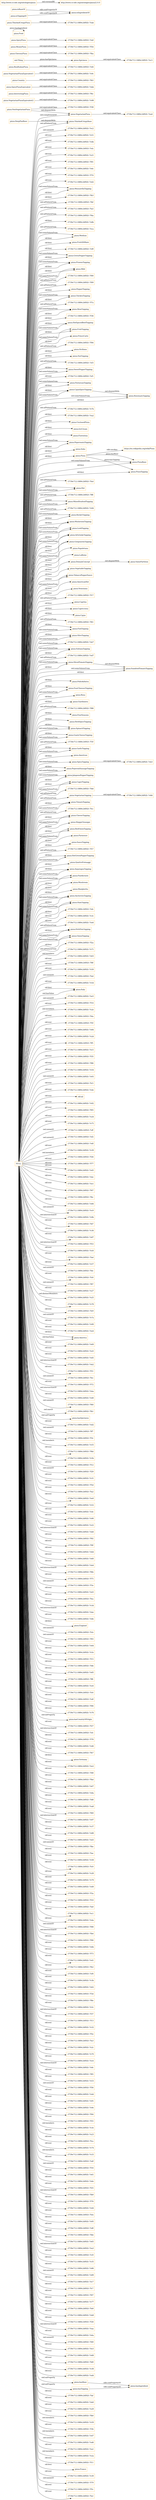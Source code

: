 digraph ar2dtool_diagram { 
rankdir=LR;
size="1501"
node [shape = rectangle, color="orange"]; "pizza:MozzarellaTopping" "-3739e712:1889c24f92f:-7fb3" "-3739e712:1889c24f92f:-7fbf" "-3739e712:1889c24f92f:-7fa5" "-3739e712:1889c24f92f:-7f4a" "-3739e712:1889c24f92f:-7e8b" "-3739e712:1889c24f92f:-7eca" "pizza:Medium" "pizza:FruttiDiMare" "-3739e712:1889c24f92f:-7f38" "-3739e712:1889c24f92f:-7ea4" "-3739e712:1889c24f92f:-7e9f" "pizza:GreenPepperTopping" "pizza:VegetarianPizzaEquivalent2" "pizza:PrawnsTopping" "pizza:Mild" "-3739e712:1889c24f92f:-7f00" "-3739e712:1889c24f92f:-7f09" "pizza:PepperTopping" "pizza:ChickenTopping" "-3739e712:1889c24f92f:-7f7a" "pizza:MeatTopping" "-3739e712:1889c24f92f:-7f36" "pizza:HotSpicedBeefTopping" "pizza:FruitTopping" "pizza:PrinceCarlo" "-3739e712:1889c24f92f:-7f94" "-3739e712:1889c24f92f:-7f6c" "pizza:Siciliana" "pizza:NutTopping" "-3739e712:1889c24f92f:-7ef3" "-3739e712:1889c24f92f:-7ebb" "pizza:SweetPepperTopping" "pizza:Country" "pizza:ThinAndCrispyBase" "-3739e712:1889c24f92f:-7e9c" "-3739e712:1889c24f92f:-7eb3" "pizza:ParmesanTopping" "pizza:CajunSpiceTopping" "-3739e712:1889c24f92f:-7e7b" "-3739e712:1889c24f92f:-7ea2" "-3739e712:1889c24f92f:-7e8d" "pizza:UnclosedPizza" "pizza:IceCream" "pizza:Fiorentina" "pizza:PeperonataTopping" "pizza:SpicyPizzaEquivalent" "pizza:Soho" "pizza:PizzaBase" "-3739e712:1889c24f92f:-7fed" "pizza:InterestingPizza" "pizza:RosemaryTopping" "pizza:Hot" "-3739e712:1889c24f92f:-7efd" "-3739e712:1889c24f92f:-7ff8" "pizza:MixedSeafoodTopping" "-3739e712:1889c24f92f:-7e94" "pizza:Spiciness" "pizza:RocketTopping" "pizza:CheeseyPizza" "-3739e712:1889c24f92f:-7f54" "pizza:ValuePartition" "pizza:MushroomTopping" "pizza:LeekTopping" "pizza:ArtichokeTopping" "pizza:GorgonzolaTopping" "pizza:Napoletana" "pizza:LaReine" "-3739e712:1889c24f92f:-7ebf" "pizza:DomainConcept" "pizza:VegetableTopping" "pizza:TobascoPepperSauce" "pizza:AmericanHot" "pizza:Veneziana" "-3739e712:1889c24f92f:-7f17" "pizza:Food" "pizza:Caprina" "pizza:Capricciosa" "-3739e712:1889c24f92f:-7fb5" "pizza:Cajun" "-3739e712:1889c24f92f:-7f61" "pizza:FishTopping" "pizza:OliveTopping" "-3739e712:1889c24f92f:-7eb7" "-3739e712:1889c24f92f:-7eab" "pizza:SultanaTopping" "-3739e712:1889c24f92f:-7ed7" "pizza:SlicedTomatoTopping" "pizza:PolloAdAstra" "pizza:FourCheesesTopping" "pizza:Rosa" "pizza:Giardiniera" "-3739e712:1889c24f92f:-7f88" "pizza:FourSeasons" "pizza:HerbSpiceTopping" "pizza:SpinachTopping" "pizza:GoatsCheeseTopping" "-3739e712:1889c24f92f:-7f3f" "pizza:DeepPanBase" "pizza:GarlicTopping" "pizza:American" "pizza:SundriedTomatoTopping" "pizza:SpicyTopping" "pizza:PeperoniSausageTopping" "pizza:JalapenoPepperTopping" "pizza:PizzaTopping" "pizza:CaperTopping" "-3739e712:1889c24f92f:-7fdd" "pizza:VegetarianTopping" "pizza:ThinAndCrispyPizza" "pizza:TomatoTopping" "-3739e712:1889c24f92f:-7ec3" "-3739e712:1889c24f92f:-7fcc" "-3739e712:1889c24f92f:-7e98" "pizza:CheeseTopping" "pizza:SpicyPizza" "pizza:SloppyGiuseppe" "pizza:RedOnionTopping" "pizza:Parmense" "pizza:SauceTopping" "-3739e712:1889c24f92f:-7f57" "pizza:Pizza" "pizza:HotGreenPepperTopping" "pizza:VegetarianPizzaEquivalent1" "pizza:RealItalianPizza" "pizza:QuattroFormaggi" "pizza:AsparagusTopping" "pizza:MeatyPizza" "pizza:PineKernels" "pizza:Mushroom" "pizza:Margherita" "pizza:AnchoviesTopping" "pizza:HamTopping" "pizza:VegetarianPizza" "pizza:NonVegetarianPizza" "-3739e712:1889c24f92f:-7ee6" "pizza:PetitPoisTopping" "-3739e712:1889c24f92f:-7fba" "pizza:OnionTopping" "-3739e712:1889c24f92f:-7f2a" ; /*classes style*/
	"pizza:VegetarianPizzaEquivalent1" -> "-3739e712:1889c24f92f:-7e9c" [ label = "owl:equivalentClass" ];
	"NULL" -> "pizza:CheeseTopping" [ label = "rdf:first" ];
	"NULL" -> "-3739e712:1889c24f92f:-7e71" [ label = "owl:members" ];
	"NULL" -> "-3739e712:1889c24f92f:-7e63" [ label = "rdf:rest" ];
	"NULL" -> "-3739e712:1889c24f92f:-7f8f" [ label = "rdf:rest" ];
	"NULL" -> "pizza:PeperoniSausageTopping" [ label = "rdf:first" ];
	"NULL" -> "-3739e712:1889c24f92f:-7e50" [ label = "rdf:rest" ];
	"NULL" -> "-3739e712:1889c24f92f:-7fa4" [ label = "owl:unionOf" ];
	"NULL" -> "-3739e712:1889c24f92f:-7e5d" [ label = "rdf:rest" ];
	"NULL" -> "-3739e712:1889c24f92f:-7ea2" [ label = "rdf:first" ];
	"NULL" -> "pizza:Italy" [ label = "rdf:first" ];
	"NULL" -> "-3739e712:1889c24f92f:-7ee5" [ label = "owl:unionOf" ];
	"NULL" -> "-3739e712:1889c24f92f:-7f14" [ label = "rdf:rest" ];
	"NULL" -> "pizza:RocketTopping" [ label = "owl:someValuesFrom" ];
	"NULL" -> "-3739e712:1889c24f92f:-7e2e" [ label = "owl:members" ];
	"NULL" -> "-3739e712:1889c24f92f:-7fda" [ label = "rdf:rest" ];
	"NULL" -> "-3739e712:1889c24f92f:-7f5f" [ label = "rdf:rest" ];
	"NULL" -> "-3739e712:1889c24f92f:-7e84" [ label = "rdf:rest" ];
	"NULL" -> "pizza:FourCheesesTopping" [ label = "rdf:first" ];
	"NULL" -> "pizza:Veneziana" [ label = "rdf:first" ];
	"NULL" -> "pizza:PizzaBase" [ label = "owl:someValuesFrom" ];
	"NULL" -> "-3739e712:1889c24f92f:-7e2d" [ label = "rdf:rest" ];
	"NULL" -> "-3739e712:1889c24f92f:-7ff5" [ label = "rdf:rest" ];
	"NULL" -> "-3739e712:1889c24f92f:-7ec5" [ label = "rdf:rest" ];
	"NULL" -> "-3739e712:1889c24f92f:-7f35" [ label = "rdf:rest" ];
	"NULL" -> "-3739e712:1889c24f92f:-7f86" [ label = "rdf:rest" ];
	"NULL" -> "pizza:HerbSpiceTopping" [ label = "rdf:first" ];
	"NULL" -> "-3739e712:1889c24f92f:-7e54" [ label = "rdf:rest" ];
	"NULL" -> "-3739e712:1889c24f92f:-7e93" [ label = "owl:unionOf" ];
	"NULL" -> "-3739e712:1889c24f92f:-7fc5" [ label = "rdf:rest" ];
	"NULL" -> "-3739e712:1889c24f92f:-7e4e" [ label = "rdf:rest" ];
	"NULL" -> "rdf:nil" [ label = "rdf:rest" ];
	"NULL" -> "-3739e712:1889c24f92f:-7e92" [ label = "rdf:rest" ];
	"NULL" -> "-3739e712:1889c24f92f:-7f05" [ label = "rdf:rest" ];
	"NULL" -> "-3739e712:1889c24f92f:-7e24" [ label = "rdf:rest" ];
	"NULL" -> "-3739e712:1889c24f92f:-7e75" [ label = "rdf:rest" ];
	"NULL" -> "-3739e712:1889c24f92f:-7eff" [ label = "owl:unionOf" ];
	"NULL" -> "-3739e712:1889c24f92f:-7ef2" [ label = "owl:unionOf" ];
	"NULL" -> "-3739e712:1889c24f92f:-7e6f" [ label = "rdf:rest" ];
	"NULL" -> "-3739e712:1889c24f92f:-7e39" [ label = "owl:members" ];
	"NULL" -> "-3739e712:1889c24f92f:-7f26" [ label = "rdf:rest" ];
	"NULL" -> "-3739e712:1889c24f92f:-7fcc" [ label = "owl:allValuesFrom" ];
	"NULL" -> "-3739e712:1889c24f92f:-7f77" [ label = "rdf:rest" ];
	"NULL" -> "-3739e712:1889c24f92f:-7e45" [ label = "rdf:rest" ];
	"NULL" -> "pizza:Medium" [ label = "owl:someValuesFrom" ];
	"NULL" -> "-3739e712:1889c24f92f:-7ebc" [ label = "rdf:rest" ];
	"NULL" -> "pizza:MeatTopping" [ label = "owl:someValuesFrom" ];
	"NULL" -> "pizza:TobascoPepperSauce" [ label = "rdf:first" ];
	"NULL" -> "pizza:Parmense" [ label = "rdf:first" ];
	"NULL" -> "-3739e712:1889c24f92f:-7ee1" [ label = "rdf:rest" ];
	"NULL" -> "pizza:ChickenTopping" [ label = "owl:someValuesFrom" ];
	"NULL" -> "-3739e712:1889c24f92f:-7eb7" [ label = "owl:someValuesFrom" ];
	"NULL" -> "-3739e712:1889c24f92f:-7f47" [ label = "rdf:rest" ];
	"NULL" -> "-3739e712:1889c24f92f:-7fbc" [ label = "rdf:rest" ];
	"NULL" -> "-3739e712:1889c24f92f:-7e66" [ label = "rdf:rest" ];
	"NULL" -> "-3739e712:1889c24f92f:-7ec9" [ label = "owl:unionOf" ];
	"NULL" -> "-3739e712:1889c24f92f:-7e9b" [ label = "owl:intersectionOf" ];
	"NULL" -> "-3739e712:1889c24f92f:-7fd7" [ label = "rdf:rest" ];
	"NULL" -> "-3739e712:1889c24f92f:-7e9f" [ label = "rdf:first" ];
	"NULL" -> "pizza:OnionTopping" [ label = "owl:someValuesFrom" ];
	"NULL" -> "pizza:FruitTopping" [ label = "rdf:first" ];
	"NULL" -> "pizza:PizzaBase" [ label = "rdf:first" ];
	"NULL" -> "pizza:FishTopping" [ label = "rdf:first" ];
	"NULL" -> "-3739e712:1889c24f92f:-7e36" [ label = "rdf:rest" ];
	"NULL" -> "pizza:PineKernels" [ label = "owl:someValuesFrom" ];
	"NULL" -> "-3739e712:1889c24f92f:-7e87" [ label = "rdf:rest" ];
	"NULL" -> "-3739e712:1889c24f92f:-7f53" [ label = "owl:intersectionOf" ];
	"NULL" -> "-3739e712:1889c24f92f:-7ec8" [ label = "rdf:rest" ];
	"NULL" -> "pizza:CajunSpiceTopping" [ label = "rdf:first" ];
	"NULL" -> "-3739e712:1889c24f92f:-7fad" [ label = "rdf:rest" ];
	"NULL" -> "-3739e712:1889c24f92f:-7e57" [ label = "rdf:rest" ];
	"NULL" -> "pizza:AnchoviesTopping" [ label = "owl:someValuesFrom" ];
	"NULL" -> "-3739e712:1889c24f92f:-7fdc" [ label = "owl:unionOf" ];
	"NULL" -> "-3739e712:1889c24f92f:-7fc8" [ label = "rdf:rest" ];
	"NULL" -> "-3739e712:1889c24f92f:-7f87" [ label = "owl:unionOf" ];
	"NULL" -> "pizza:JalapenoPepperTopping" [ label = "owl:someValuesFrom" ];
	"NULL" -> "-3739e712:1889c24f92f:-7e27" [ label = "rdf:rest" ];
	"NULL" -> "-3739e712:1889c24f92f:-7e25" [ label = "owl:distinctMembers" ];
	"NULL" -> "-3739e712:1889c24f92f:-7e78" [ label = "rdf:rest" ];
	"NULL" -> "-3739e712:1889c24f92f:-7fe9" [ label = "rdf:rest" ];
	"NULL" -> "pizza:Caprina" [ label = "rdf:first" ];
	"NULL" -> "-3739e712:1889c24f92f:-7e7a" [ label = "owl:unionOf" ];
	"NULL" -> "pizza:GreenPepperTopping" [ label = "owl:someValuesFrom" ];
	"NULL" -> "-3739e712:1889c24f92f:-7e99" [ label = "rdf:rest" ];
	"NULL" -> "-3739e712:1889c24f92f:-7ee4" [ label = "rdf:rest" ];
	"NULL" -> "pizza:America" [ label = "rdf:first" ];
	"NULL" -> "-3739e712:1889c24f92f:-7e69" [ label = "rdf:rest" ];
	"NULL" -> "pizza:NutTopping" [ label = "rdf:first" ];
	"NULL" -> "pizza:CajunSpiceTopping" [ label = "owl:someValuesFrom" ];
	"NULL" -> "-3739e712:1889c24f92f:-7ec0" [ label = "rdf:rest" ];
	"NULL" -> "pizza:HamTopping" [ label = "owl:someValuesFrom" ];
	"NULL" -> "-3739e712:1889c24f92f:-7f61" [ label = "owl:allValuesFrom" ];
	"NULL" -> "pizza:AmericanHot" [ label = "rdf:first" ];
	"NULL" -> "pizza:DomainConcept" [ label = "rdf:first" ];
	"NULL" -> "pizza:American" [ label = "rdf:first" ];
	"NULL" -> "-3739e712:1889c24f92f:-7ed5" [ label = "rdf:rest" ];
	"NULL" -> "pizza:Napoletana" [ label = "rdf:first" ];
	"NULL" -> "pizza:PetitPoisTopping" [ label = "rdf:first" ];
	"NULL" -> "-3739e712:1889c24f92f:-7eb2" [ label = "owl:intersectionOf" ];
	"NULL" -> "-3739e712:1889c24f92f:-7f51" [ label = "rdf:rest" ];
	"NULL" -> "pizza:PineKernels" [ label = "rdf:first" ];
	"NULL" -> "-3739e712:1889c24f92f:-7fec" [ label = "owl:unionOf" ];
	"NULL" -> "pizza:SultanaTopping" [ label = "owl:someValuesFrom" ];
	"NULL" -> "pizza:JalapenoPepperTopping" [ label = "rdf:first" ];
	"NULL" -> "pizza:HotSpicedBeefTopping" [ label = "rdf:first" ];
	"NULL" -> "pizza:QuattroFormaggi" [ label = "rdf:first" ];
	"NULL" -> "-3739e712:1889c24f92f:-7f72" [ label = "rdf:rest" ];
	"NULL" -> "-3739e712:1889c24f92f:-7eba" [ label = "owl:intersectionOf" ];
	"NULL" -> "-3739e712:1889c24f92f:-7e40" [ label = "rdf:rest" ];
	"NULL" -> "-3739e712:1889c24f92f:-7f60" [ label = "owl:unionOf" ];
	"NULL" -> "-3739e712:1889c24f92f:-7fb1" [ label = "owl:oneOf" ];
	"NULL" -> "pizza:PizzaTopping" [ label = "rdf:first" ];
	"NULL" -> "pizza:hasSpiciness" [ label = "owl:onProperty" ];
	"NULL" -> "pizza:GarlicTopping" [ label = "rdf:first" ];
	"NULL" -> "-3739e712:1889c24f92f:-7ed2" [ label = "rdf:rest" ];
	"NULL" -> "pizza:ThinAndCrispyBase" [ label = "owl:allValuesFrom" ];
	"NULL" -> "pizza:RosemaryTopping" [ label = "owl:someValuesFrom" ];
	"NULL" -> "-3739e712:1889c24f92f:-7ff7" [ label = "owl:unionOf" ];
	"NULL" -> "-3739e712:1889c24f92f:-7f3c" [ label = "rdf:rest" ];
	"NULL" -> "-3739e712:1889c24f92f:-7e55" [ label = "owl:members" ];
	"NULL" -> "-3739e712:1889c24f92f:-7f8d" [ label = "rdf:rest" ];
	"NULL" -> "pizza:PrawnsTopping" [ label = "owl:someValuesFrom" ];
	"NULL" -> "-3739e712:1889c24f92f:-7e5b" [ label = "rdf:rest" ];
	"NULL" -> "pizza:ArtichokeTopping" [ label = "owl:someValuesFrom" ];
	"NULL" -> "-3739e712:1889c24f92f:-7f12" [ label = "rdf:rest" ];
	"NULL" -> "-3739e712:1889c24f92f:-7f29" [ label = "owl:unionOf" ];
	"NULL" -> "pizza:OliveTopping" [ label = "rdf:first" ];
	"NULL" -> "-3739e712:1889c24f92f:-7ff8" [ label = "owl:allValuesFrom" ];
	"NULL" -> "-3739e712:1889c24f92f:-7e31" [ label = "rdf:rest" ];
	"NULL" -> "-3739e712:1889c24f92f:-7f5d" [ label = "rdf:rest" ];
	"NULL" -> "pizza:GreenPepperTopping" [ label = "rdf:first" ];
	"NULL" -> "-3739e712:1889c24f92f:-7fa2" [ label = "rdf:rest" ];
	"NULL" -> "-3739e712:1889c24f92f:-7ee0" [ label = "rdf:rest" ];
	"NULL" -> "-3739e712:1889c24f92f:-7f36" [ label = "rdf:first" ];
	"NULL" -> "-3739e712:1889c24f92f:-7f7a" [ label = "owl:allValuesFrom" ];
	"NULL" -> "-3739e712:1889c24f92f:-7e52" [ label = "rdf:rest" ];
	"NULL" -> "-3739e712:1889c24f92f:-7e4c" [ label = "rdf:rest" ];
	"NULL" -> "pizza:SlicedTomatoTopping" [ label = "owl:someValuesFrom" ];
	"NULL" -> "pizza:MozzarellaTopping" [ label = "owl:someValuesFrom" ];
	"NULL" -> "-3739e712:1889c24f92f:-7e90" [ label = "rdf:rest" ];
	"NULL" -> "pizza:OliveTopping" [ label = "owl:someValuesFrom" ];
	"NULL" -> "-3739e712:1889c24f92f:-7e22" [ label = "rdf:rest" ];
	"NULL" -> "-3739e712:1889c24f92f:-7f09" [ label = "owl:allValuesFrom" ];
	"NULL" -> "-3739e712:1889c24f92f:-7eb6" [ label = "owl:intersectionOf" ];
	"NULL" -> "-3739e712:1889c24f92f:-7f92" [ label = "rdf:rest" ];
	"NULL" -> "-3739e712:1889c24f92f:-7f9f" [ label = "rdf:rest" ];
	"NULL" -> "-3739e712:1889c24f92f:-7e6d" [ label = "rdf:rest" ];
	"NULL" -> "-3739e712:1889c24f92f:-7e60" [ label = "rdf:rest" ];
	"NULL" -> "-3739e712:1889c24f92f:-7eb4" [ label = "rdf:rest" ];
	"NULL" -> "-3739e712:1889c24f92f:-7f6b" [ label = "owl:intersectionOf" ];
	"NULL" -> "-3739e712:1889c24f92f:-7f75" [ label = "rdf:rest" ];
	"NULL" -> "-3739e712:1889c24f92f:-7f3e" [ label = "owl:unionOf" ];
	"NULL" -> "-3739e712:1889c24f92f:-7e43" [ label = "rdf:rest" ];
	"NULL" -> "-3739e712:1889c24f92f:-7fea" [ label = "rdf:rest" ];
	"NULL" -> "-3739e712:1889c24f92f:-7ed7" [ label = "owl:allValuesFrom" ];
	"NULL" -> "-3739e712:1889c24f92f:-7e3d" [ label = "rdf:rest" ];
	"NULL" -> "-3739e712:1889c24f92f:-7ebe" [ label = "owl:intersectionOf" ];
	"NULL" -> "pizza:RedOnionTopping" [ label = "rdf:first" ];
	"NULL" -> "-3739e712:1889c24f92f:-7e8e" [ label = "rdf:rest" ];
	"NULL" -> "pizza:England" [ label = "rdf:first" ];
	"NULL" -> "-3739e712:1889c24f92f:-7fcb" [ label = "owl:unionOf" ];
	"NULL" -> "-3739e712:1889c24f92f:-7f93" [ label = "owl:unionOf" ];
	"NULL" -> "-3739e712:1889c24f92f:-7e64" [ label = "rdf:rest" ];
	"NULL" -> "pizza:HotGreenPepperTopping" [ label = "rdf:first" ];
	"NULL" -> "-3739e712:1889c24f92f:-7e5e" [ label = "rdf:rest" ];
	"NULL" -> "pizza:CaperTopping" [ label = "rdf:first" ];
	"NULL" -> "-3739e712:1889c24f92f:-7f15" [ label = "rdf:rest" ];
	"NULL" -> "-3739e712:1889c24f92f:-7fdb" [ label = "rdf:rest" ];
	"NULL" -> "-3739e712:1889c24f92f:-7e85" [ label = "rdf:rest" ];
	"NULL" -> "-3739e712:1889c24f92f:-7ff6" [ label = "rdf:rest" ];
	"NULL" -> "-3739e712:1889c24f92f:-7ec6" [ label = "rdf:rest" ];
	"NULL" -> "pizza:CheeseTopping" [ label = "owl:someValuesFrom" ];
	"NULL" -> "-3739e712:1889c24f92f:-7fc6" [ label = "rdf:rest" ];
	"NULL" -> "pizza:GorgonzolaTopping" [ label = "rdf:first" ];
	"NULL" -> "-3739e712:1889c24f92f:-7e4f" [ label = "rdf:rest" ];
	"NULL" -> "-3739e712:1889c24f92f:-7f06" [ label = "rdf:rest" ];
	"NULL" -> "pizza:HotGreenPepperTopping" [ label = "owl:someValuesFrom" ];
	"NULL" -> "-3739e712:1889c24f92f:-7e76" [ label = "rdf:rest" ];
	"NULL" -> "pizza:hasCountryOfOrigin" [ label = "owl:onProperty" ];
	"NULL" -> "-3739e712:1889c24f92f:-7f27" [ label = "rdf:rest" ];
	"NULL" -> "-3739e712:1889c24f92f:-7efc" [ label = "owl:intersectionOf" ];
	"NULL" -> "pizza:FishTopping" [ label = "owl:someValuesFrom" ];
	"NULL" -> "-3739e712:1889c24f92f:-7f78" [ label = "rdf:rest" ];
	"NULL" -> "-3739e712:1889c24f92f:-7e46" [ label = "rdf:rest" ];
	"NULL" -> "pizza:SpicyTopping" [ label = "owl:someValuesFrom" ];
	"NULL" -> "pizza:Fiorentina" [ label = "rdf:first" ];
	"NULL" -> "-3739e712:1889c24f92f:-7fb7" [ label = "rdf:rest" ];
	"NULL" -> "-3739e712:1889c24f92f:-7f2a" [ label = "owl:allValuesFrom" ];
	"NULL" -> "pizza:Germany" [ label = "rdf:first" ];
	"NULL" -> "-3739e712:1889c24f92f:-7ee2" [ label = "rdf:rest" ];
	"NULL" -> "pizza:GoatsCheeseTopping" [ label = "rdf:first" ];
	"NULL" -> "-3739e712:1889c24f92f:-7f48" [ label = "rdf:rest" ];
	"NULL" -> "pizza:OnionTopping" [ label = "rdf:first" ];
	"NULL" -> "-3739e712:1889c24f92f:-7fbd" [ label = "rdf:rest" ];
	"NULL" -> "-3739e712:1889c24f92f:-7e67" [ label = "rdf:rest" ];
	"NULL" -> "-3739e712:1889c24f92f:-7e8a" [ label = "rdf:rest" ];
	"NULL" -> "-3739e712:1889c24f92f:-7fd8" [ label = "rdf:rest" ];
	"NULL" -> "-3739e712:1889c24f92f:-7ea8" [ label = "rdf:rest" ];
	"NULL" -> "-3739e712:1889c24f92f:-7f69" [ label = "rdf:rest" ];
	"NULL" -> "-3739e712:1889c24f92f:-7e97" [ label = "owl:intersectionOf" ];
	"NULL" -> "-3739e712:1889c24f92f:-7e37" [ label = "rdf:rest" ];
	"NULL" -> "-3739e712:1889c24f92f:-7e88" [ label = "rdf:rest" ];
	"NULL" -> "-3739e712:1889c24f92f:-7ed3" [ label = "rdf:rest" ];
	"NULL" -> "-3739e712:1889c24f92f:-7fbe" [ label = "owl:unionOf" ];
	"NULL" -> "pizza:UnclosedPizza" [ label = "rdf:first" ];
	"NULL" -> "-3739e712:1889c24f92f:-7f88" [ label = "owl:allValuesFrom" ];
	"NULL" -> "-3739e712:1889c24f92f:-7fae" [ label = "rdf:rest" ];
	"NULL" -> "-3739e712:1889c24f92f:-7e58" [ label = "rdf:rest" ];
	"NULL" -> "-3739e712:1889c24f92f:-7fc9" [ label = "rdf:rest" ];
	"NULL" -> "pizza:SweetPepperTopping" [ label = "rdf:first" ];
	"NULL" -> "-3739e712:1889c24f92f:-7e28" [ label = "rdf:rest" ];
	"NULL" -> "-3739e712:1889c24f92f:-7e79" [ label = "rdf:rest" ];
	"NULL" -> "-3739e712:1889c24f92f:-7fbf" [ label = "owl:allValuesFrom" ];
	"NULL" -> "-3739e712:1889c24f92f:-7f3f" [ label = "owl:allValuesFrom" ];
	"NULL" -> "pizza:VegetarianTopping" [ label = "owl:allValuesFrom" ];
	"NULL" -> "-3739e712:1889c24f92f:-7e49" [ label = "rdf:rest" ];
	"NULL" -> "-3739e712:1889c24f92f:-7f3a" [ label = "rdf:rest" ];
	"NULL" -> "pizza:MushroomTopping" [ label = "rdf:first" ];
	"NULL" -> "pizza:HotSpicedBeefTopping" [ label = "owl:someValuesFrom" ];
	"NULL" -> "-3739e712:1889c24f92f:-7eca" [ label = "owl:allValuesFrom" ];
	"NULL" -> "-3739e712:1889c24f92f:-7f10" [ label = "rdf:rest" ];
	"NULL" -> "pizza:RedOnionTopping" [ label = "owl:someValuesFrom" ];
	"NULL" -> "pizza:America" [ label = "owl:hasValue" ];
	"NULL" -> "-3739e712:1889c24f92f:-7fa0" [ label = "rdf:rest" ];
	"NULL" -> "pizza:PeperonataTopping" [ label = "owl:someValuesFrom" ];
	"NULL" -> "-3739e712:1889c24f92f:-7ec1" [ label = "rdf:rest" ];
	"NULL" -> "pizza:TobascoPepperSauce" [ label = "owl:someValuesFrom" ];
	"NULL" -> "pizza:TomatoTopping" [ label = "rdf:first" ];
	"NULL" -> "-3739e712:1889c24f92f:-7e4a" [ label = "rdf:rest" ];
	"NULL" -> "pizza:SundriedTomatoTopping" [ label = "owl:someValuesFrom" ];
	"NULL" -> "-3739e712:1889c24f92f:-7f08" [ label = "owl:unionOf" ];
	"NULL" -> "pizza:PrinceCarlo" [ label = "rdf:first" ];
	"NULL" -> "-3739e712:1889c24f92f:-7fb4" [ label = "owl:intersectionOf" ];
	"NULL" -> "pizza:GorgonzolaTopping" [ label = "owl:someValuesFrom" ];
	"NULL" -> "pizza:ParmesanTopping" [ label = "owl:someValuesFrom" ];
	"NULL" -> "-3739e712:1889c24f92f:-7f90" [ label = "rdf:rest" ];
	"NULL" -> "pizza:MeatTopping" [ label = "rdf:first" ];
	"NULL" -> "pizza:SloppyGiuseppe" [ label = "rdf:first" ];
	"NULL" -> "pizza:AnchoviesTopping" [ label = "rdf:first" ];
	"NULL" -> "-3739e712:1889c24f92f:-7e6b" [ label = "rdf:rest" ];
	"NULL" -> "-3739e712:1889c24f92f:-7f73" [ label = "rdf:rest" ];
	"NULL" -> "-3739e712:1889c24f92f:-7e41" [ label = "rdf:rest" ];
	"NULL" -> "-3739e712:1889c24f92f:-7f57" [ label = "owl:allValuesFrom" ];
	"NULL" -> "-3739e712:1889c24f92f:-7fb2" [ label = "rdf:rest" ];
	"NULL" -> "pizza:LeekTopping" [ label = "owl:someValuesFrom" ];
	"NULL" -> "-3739e712:1889c24f92f:-7ef0" [ label = "rdf:rest" ];
	"NULL" -> "-3739e712:1889c24f92f:-7e3b" [ label = "rdf:rest" ];
	"NULL" -> "pizza:Mushroom" [ label = "rdf:first" ];
	"NULL" -> "-3739e712:1889c24f92f:-7fed" [ label = "owl:allValuesFrom" ];
	"NULL" -> "pizza:FruitTopping" [ label = "owl:someValuesFrom" ];
	"NULL" -> "-3739e712:1889c24f92f:-7e94" [ label = "owl:allValuesFrom" ];
	"NULL" -> "-3739e712:1889c24f92f:-7e62" [ label = "rdf:rest" ];
	"NULL" -> "pizza:Cajun" [ label = "rdf:first" ];
	"NULL" -> "-3739e712:1889c24f92f:-7f3d" [ label = "rdf:rest" ];
	"NULL" -> "pizza:Mild" [ label = "rdf:first" ];
	"NULL" -> "-3739e712:1889c24f92f:-7f8e" [ label = "rdf:rest" ];
	"NULL" -> "pizza:Hot" [ label = "rdf:first" ];
	"NULL" -> "pizza:LeekTopping" [ label = "rdf:first" ];
	"NULL" -> "pizza:AsparagusTopping" [ label = "rdf:first" ];
	"NULL" -> "-3739e712:1889c24f92f:-7e5c" [ label = "rdf:rest" ];
	"NULL" -> "-3739e712:1889c24f92f:-7f37" [ label = "owl:intersectionOf" ];
	"NULL" -> "-3739e712:1889c24f92f:-7f13" [ label = "rdf:rest" ];
	"NULL" -> "-3739e712:1889c24f92f:-7e32" [ label = "rdf:rest" ];
	"NULL" -> "-3739e712:1889c24f92f:-7f5e" [ label = "rdf:rest" ];
	"NULL" -> "-3739e712:1889c24f92f:-7fa3" [ label = "rdf:rest" ];
	"NULL" -> "-3739e712:1889c24f92f:-7e2c" [ label = "rdf:rest" ];
	"NULL" -> "-3739e712:1889c24f92f:-7e70" [ label = "rdf:rest" ];
	"NULL" -> "-3739e712:1889c24f92f:-7ec4" [ label = "rdf:rest" ];
	"NULL" -> "-3739e712:1889c24f92f:-7e8c" [ label = "owl:intersectionOf" ];
	"NULL" -> "-3739e712:1889c24f92f:-7f85" [ label = "rdf:rest" ];
	"NULL" -> "-3739e712:1889c24f92f:-7e53" [ label = "rdf:rest" ];
	"NULL" -> "-3739e712:1889c24f92f:-7f56" [ label = "owl:unionOf" ];
	"NULL" -> "-3739e712:1889c24f92f:-7f17" [ label = "owl:allValuesFrom" ];
	"NULL" -> "pizza:FourCheesesTopping" [ label = "owl:someValuesFrom" ];
	"NULL" -> "pizza:RosemaryTopping" [ label = "rdf:first" ];
	"NULL" -> "-3739e712:1889c24f92f:-7e4d" [ label = "rdf:rest" ];
	"NULL" -> "-3739e712:1889c24f92f:-7e91" [ label = "rdf:rest" ];
	"NULL" -> "-3739e712:1889c24f92f:-7e9e" [ label = "rdf:rest" ];
	"NULL" -> "-3739e712:1889c24f92f:-7f04" [ label = "rdf:rest" ];
	"NULL" -> "-3739e712:1889c24f92f:-7f55" [ label = "rdf:rest" ];
	"NULL" -> "-3739e712:1889c24f92f:-7e3e" [ label = "owl:members" ];
	"NULL" -> "-3739e712:1889c24f92f:-7e23" [ label = "rdf:rest" ];
	"NULL" -> "-3739e712:1889c24f92f:-7fca" [ label = "rdf:rest" ];
	"NULL" -> "-3739e712:1889c24f92f:-7e74" [ label = "rdf:rest" ];
	"NULL" -> "-3739e712:1889c24f92f:-7e33" [ label = "owl:members" ];
	"NULL" -> "pizza:MixedSeafoodTopping" [ label = "rdf:first" ];
	"NULL" -> "-3739e712:1889c24f92f:-7edf" [ label = "rdf:rest" ];
	"NULL" -> "-3739e712:1889c24f92f:-7f16" [ label = "owl:unionOf" ];
	"NULL" -> "-3739e712:1889c24f92f:-7e61" [ label = "rdf:rest" ];
	"NULL" -> "pizza:Mild" [ label = "owl:someValuesFrom" ];
	"NULL" -> "-3739e712:1889c24f92f:-7e6e" [ label = "rdf:rest" ];
	"NULL" -> "-3739e712:1889c24f92f:-7f25" [ label = "rdf:rest" ];
	"NULL" -> "-3739e712:1889c24f92f:-7fb9" [ label = "owl:intersectionOf" ];
	"NULL" -> "-3739e712:1889c24f92f:-7f76" [ label = "rdf:rest" ];
	"NULL" -> "-3739e712:1889c24f92f:-7e44" [ label = "rdf:rest" ];
	"NULL" -> "pizza:AsparagusTopping" [ label = "owl:someValuesFrom" ];
	"NULL" -> "pizza:ArtichokeTopping" [ label = "rdf:first" ];
	"NULL" -> "pizza:PrawnsTopping" [ label = "rdf:first" ];
	"NULL" -> "-3739e712:1889c24f92f:-7feb" [ label = "rdf:rest" ];
	"NULL" -> "-3739e712:1889c24f92f:-7e95" [ label = "rdf:rest" ];
	"NULL" -> "-3739e712:1889c24f92f:-7e8f" [ label = "rdf:rest" ];
	"NULL" -> "pizza:GarlicTopping" [ label = "owl:someValuesFrom" ];
	"NULL" -> "pizza:IceCream" [ label = "rdf:first" ];
	"NULL" -> "-3739e712:1889c24f92f:-7fbb" [ label = "rdf:rest" ];
	"NULL" -> "-3739e712:1889c24f92f:-7e65" [ label = "rdf:rest" ];
	"NULL" -> "-3739e712:1889c24f92f:-7e8b" [ label = "rdf:first" ];
	"NULL" -> "pizza:ParmesanTopping" [ label = "rdf:first" ];
	"NULL" -> "-3739e712:1889c24f92f:-7ea3" [ label = "owl:intersectionOf" ];
	"NULL" -> "pizza:ChickenTopping" [ label = "rdf:first" ];
	"NULL" -> "-3739e712:1889c24f92f:-7e5f" [ label = "rdf:rest" ];
	"NULL" -> "pizza:MozzarellaTopping" [ label = "rdf:first" ];
	"NULL" -> "-3739e712:1889c24f92f:-7e35" [ label = "rdf:rest" ];
	"NULL" -> "-3739e712:1889c24f92f:-7e86" [ label = "rdf:rest" ];
	"NULL" -> "pizza:Rosa" [ label = "rdf:first" ];
	"NULL" -> "-3739e712:1889c24f92f:-7e89" [ label = "owl:unionOf" ];
	"NULL" -> "-3739e712:1889c24f92f:-7ec7" [ label = "rdf:rest" ];
	"NULL" -> "pizza:SauceTopping" [ label = "rdf:first" ];
	"NULL" -> "pizza:Giardiniera" [ label = "rdf:first" ];
	"NULL" -> "pizza:PetitPoisTopping" [ label = "owl:someValuesFrom" ];
	"NULL" -> "pizza:PeperoniSausageTopping" [ label = "owl:someValuesFrom" ];
	"NULL" -> "-3739e712:1889c24f92f:-7fc7" [ label = "rdf:rest" ];
	"NULL" -> "-3739e712:1889c24f92f:-7f07" [ label = "rdf:rest" ];
	"NULL" -> "-3739e712:1889c24f92f:-7e7b" [ label = "owl:allValuesFrom" ];
	"NULL" -> "-3739e712:1889c24f92f:-7ee6" [ label = "owl:allValuesFrom" ];
	"NULL" -> "pizza:FruttiDiMare" [ label = "rdf:first" ];
	"NULL" -> "-3739e712:1889c24f92f:-7e77" [ label = "rdf:rest" ];
	"NULL" -> "-3739e712:1889c24f92f:-7fe8" [ label = "rdf:rest" ];
	"NULL" -> "-3739e712:1889c24f92f:-7eb8" [ label = "rdf:rest" ];
	"NULL" -> "-3739e712:1889c24f92f:-7f28" [ label = "rdf:rest" ];
	"NULL" -> "pizza:Pizza" [ label = "rdf:first" ];
	"NULL" -> "-3739e712:1889c24f92f:-7eaa" [ label = "owl:intersectionOf" ];
	"NULL" -> "-3739e712:1889c24f92f:-7e6a" [ label = "rdf:rest" ];
	"NULL" -> "-3739e712:1889c24f92f:-7f49" [ label = "owl:unionOf" ];
	"NULL" -> "-3739e712:1889c24f92f:-7f4a" [ label = "owl:allValuesFrom" ];
	"NULL" -> "-3739e712:1889c24f92f:-7f94" [ label = "owl:allValuesFrom" ];
	"NULL" -> "pizza:PeperonataTopping" [ label = "rdf:first" ];
	"NULL" -> "-3739e712:1889c24f92f:-7ee3" [ label = "rdf:rest" ];
	"NULL" -> "pizza:VegetarianPizza" [ label = "owl:complementOf" ];
	"NULL" -> "-3739e712:1889c24f92f:-7e68" [ label = "rdf:rest" ];
	"NULL" -> "pizza:SpinachTopping" [ label = "rdf:first" ];
	"NULL" -> "pizza:MushroomTopping" [ label = "owl:someValuesFrom" ];
	"NULL" -> "-3739e712:1889c24f92f:-7fd9" [ label = "rdf:rest" ];
	"NULL" -> "pizza:SweetPepperTopping" [ label = "owl:someValuesFrom" ];
	"NULL" -> "-3739e712:1889c24f92f:-7fb3" [ label = "rdf:first" ];
	"NULL" -> "-3739e712:1889c24f92f:-7e38" [ label = "rdf:rest" ];
	"NULL" -> "pizza:Capricciosa" [ label = "rdf:first" ];
	"NULL" -> "pizza:HamTopping" [ label = "rdf:first" ];
	"NULL" -> "pizza:LaReine" [ label = "rdf:first" ];
	"NULL" -> "-3739e712:1889c24f92f:-7ed4" [ label = "rdf:rest" ];
	"NULL" -> "pizza:hasBase" [ label = "owl:onProperty" ];
	"NULL" -> "pizza:SpinachTopping" [ label = "owl:someValuesFrom" ];
	"NULL" -> "-3739e712:1889c24f92f:-7faf" [ label = "rdf:rest" ];
	"NULL" -> "pizza:VegetableTopping" [ label = "rdf:first" ];
	"NULL" -> "-3739e712:1889c24f92f:-7eb0" [ label = "rdf:rest" ];
	"NULL" -> "pizza:TomatoTopping" [ label = "owl:someValuesFrom" ];
	"NULL" -> "pizza:Italy" [ label = "owl:hasValue" ];
	"NULL" -> "pizza:GoatsCheeseTopping" [ label = "owl:someValuesFrom" ];
	"NULL" -> "pizza:FourSeasons" [ label = "rdf:first" ];
	"NULL" -> "-3739e712:1889c24f92f:-7ef3" [ label = "owl:allValuesFrom" ];
	"NULL" -> "-3739e712:1889c24f92f:-7f00" [ label = "owl:allValuesFrom" ];
	"NULL" -> "-3739e712:1889c24f92f:-7e29" [ label = "rdf:rest" ];
	"NULL" -> "pizza:SlicedTomatoTopping" [ label = "rdf:first" ];
	"NULL" -> "pizza:MixedSeafoodTopping" [ label = "owl:someValuesFrom" ];
	"NULL" -> "-3739e712:1889c24f92f:-7fb0" [ label = "rdf:rest" ];
	"NULL" -> "pizza:Hot" [ label = "owl:someValuesFrom" ];
	"NULL" -> "-3739e712:1889c24f92f:-7e59" [ label = "owl:members" ];
	"NULL" -> "-3739e712:1889c24f92f:-7f3b" [ label = "rdf:rest" ];
	"NULL" -> "-3739e712:1889c24f92f:-7e47" [ label = "owl:members" ];
	"NULL" -> "-3739e712:1889c24f92f:-7ed6" [ label = "owl:unionOf" ];
	"NULL" -> "pizza:PepperTopping" [ label = "rdf:first" ];
	"NULL" -> "-3739e712:1889c24f92f:-7ea1" [ label = "rdf:rest" ];
	"NULL" -> "-3739e712:1889c24f92f:-7e2a" [ label = "owl:members" ];
	"NULL" -> "-3739e712:1889c24f92f:-7f11" [ label = "rdf:rest" ];
	"NULL" -> "pizza:France" [ label = "rdf:first" ];
	"NULL" -> "-3739e712:1889c24f92f:-7e30" [ label = "rdf:rest" ];
	"NULL" -> "-3739e712:1889c24f92f:-7f79" [ label = "owl:unionOf" ];
	"NULL" -> "-3739e712:1889c24f92f:-7f5c" [ label = "rdf:rest" ];
	"NULL" -> "-3739e712:1889c24f92f:-7fa1" [ label = "rdf:rest" ];
	"NULL" -> "pizza:SundriedTomatoTopping" [ label = "rdf:first" ];
	"NULL" -> "-3739e712:1889c24f92f:-7ec2" [ label = "owl:unionOf" ];
	"NULL" -> "-3739e712:1889c24f92f:-7e51" [ label = "rdf:rest" ];
	"NULL" -> "pizza:hasTopping" [ label = "owl:onProperty" ];
	"NULL" -> "pizza:Medium" [ label = "rdf:first" ];
	"NULL" -> "-3739e712:1889c24f92f:-7e4b" [ label = "rdf:rest" ];
	"NULL" -> "-3739e712:1889c24f92f:-7fa5" [ label = "owl:allValuesFrom" ];
	"NULL" -> "pizza:PolloAdAstra" [ label = "rdf:first" ];
	"NULL" -> "-3739e712:1889c24f92f:-7efa" [ label = "rdf:rest" ];
	"NULL" -> "-3739e712:1889c24f92f:-7fdd" [ label = "owl:allValuesFrom" ];
	"NULL" -> "pizza:SultanaTopping" [ label = "rdf:first" ];
	"NULL" -> "-3739e712:1889c24f92f:-7e21" [ label = "rdf:rest" ];
	"NULL" -> "pizza:Siciliana" [ label = "rdf:first" ];
	"NULL" -> "-3739e712:1889c24f92f:-7f91" [ label = "rdf:rest" ];
	"NULL" -> "-3739e712:1889c24f92f:-7e6c" [ label = "rdf:rest" ];
	"NULL" -> "pizza:Soho" [ label = "rdf:first" ];
	"NULL" -> "pizza:Margherita" [ label = "rdf:first" ];
	"NULL" -> "-3739e712:1889c24f92f:-7f74" [ label = "rdf:rest" ];
	"NULL" -> "-3739e712:1889c24f92f:-7e42" [ label = "rdf:rest" ];
	"NULL" -> "pizza:CaperTopping" [ label = "owl:someValuesFrom" ];
	"NULL" -> "-3739e712:1889c24f92f:-7ef1" [ label = "rdf:rest" ];
	"NULL" -> "-3739e712:1889c24f92f:-7efe" [ label = "rdf:rest" ];
	"NULL" -> "-3739e712:1889c24f92f:-7e3c" [ label = "rdf:rest" ];
	"NULL" -> "pizza:RocketTopping" [ label = "rdf:first" ];
	"pizza:ThinAndCrispyPizza" -> "-3739e712:1889c24f92f:-7eab" [ label = "owl:equivalentClass" ];
	"pizza:Country" -> "-3739e712:1889c24f92f:-7fb5" [ label = "owl:equivalentClass" ];
	"pizza:hasTopping" -> "pizza:hasIngredient" [ label = "rdfs:subPropertyOf" ];
	"pizza:CheeseyPizza" -> "-3739e712:1889c24f92f:-7fba" [ label = "owl:equivalentClass" ];
	"pizza:CajunSpiceTopping" -> "pizza:RosemaryTopping" [ label = "owl:disjointWith" ];
	"pizza:isBaseOf" -> "pizza:isIngredientOf" [ label = "rdfs:subPropertyOf" ];
	"pizza:DeepPanBase" -> "pizza:ThinAndCrispyBase" [ label = "owl:disjointWith" ];
	"http://www.co-ode.org/ontologies/pizza" -> "http://www.co-ode.org/ontologies/pizza/2.0.0" [ label = "owl:versionIRI" ];
	"pizza:VegetarianPizza" -> "-3739e712:1889c24f92f:-7ea4" [ label = "owl:equivalentClass" ];
	"pizza:RealItalianPizza" -> "-3739e712:1889c24f92f:-7efd" [ label = "owl:equivalentClass" ];
	"pizza:Pizza" -> "https://en.wikipedia.org/wiki/Pizza" [ label = "rdfs:seeAlso" ];
	"pizza:NonVegetarianPizza" -> "pizza:VegetarianPizza" [ label = "owl:disjointWith" ];
	"pizza:NonVegetarianPizza" -> "-3739e712:1889c24f92f:-7f38" [ label = "owl:equivalentClass" ];
	"pizza:MeatyPizza" -> "-3739e712:1889c24f92f:-7f54" [ label = "owl:equivalentClass" ];
	"pizza:DomainConcept" -> "pizza:ValuePartition" [ label = "owl:disjointWith" ];
	"pizza:Spiciness" -> "-3739e712:1889c24f92f:-7ec3" [ label = "owl:equivalentClass" ];
	"pizza:isToppingOf" -> "pizza:isIngredientOf" [ label = "rdfs:subPropertyOf" ];
	"pizza:hasBase" -> "pizza:hasIngredient" [ label = "rdfs:subPropertyOf" ];
	"pizza:VegetarianTopping" -> "-3739e712:1889c24f92f:-7e8d" [ label = "owl:equivalentClass" ];
	"pizza:InterestingPizza" -> "-3739e712:1889c24f92f:-7f6c" [ label = "owl:equivalentClass" ];
	"pizza:SlicedTomatoTopping" -> "pizza:SundriedTomatoTopping" [ label = "owl:disjointWith" ];
	"pizza:SpicyTopping" -> "-3739e712:1889c24f92f:-7eb3" [ label = "owl:equivalentClass" ];
	"pizza:VegetarianPizzaEquivalent2" -> "-3739e712:1889c24f92f:-7e98" [ label = "owl:equivalentClass" ];
	"pizza:SpicyPizza" -> "-3739e712:1889c24f92f:-7ebf" [ label = "owl:equivalentClass" ];
	"pizza:SpicyPizzaEquivalent" -> "-3739e712:1889c24f92f:-7ebb" [ label = "owl:equivalentClass" ];
	"pizza:Pizza" -> "pizza:PizzaTopping" [ label = "pizza:hasTopping" ];
	"pizza:Pizza" -> "pizza:PizzaBase" [ label = "pizza:hasBase" ];
	"owl:Thing" -> "pizza:Spiciness" [ label = "pizza:hasSpiciness" ];
	"pizza:Food" -> "pizza:Food" [ label = "pizza:hasIngredient" ];

}
